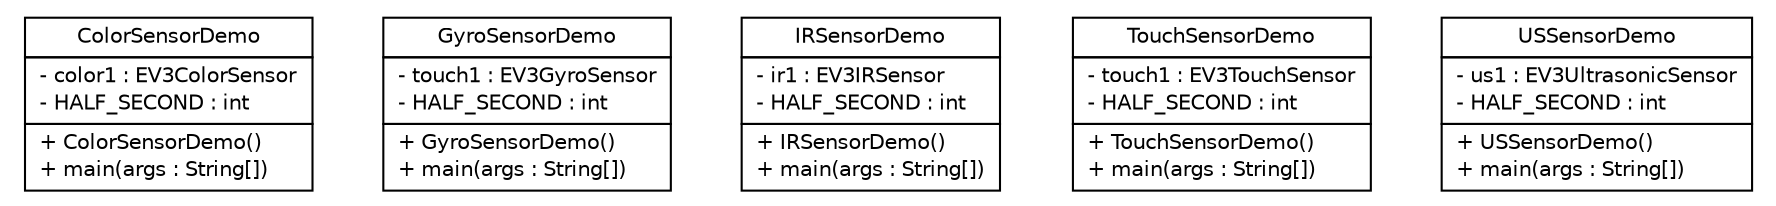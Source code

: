 #!/usr/local/bin/dot
#
# Class diagram 
# Generated by UMLGraph version R5_6-24-gf6e263 (http://www.umlgraph.org/)
#

digraph G {
	edge [fontname="Helvetica",fontsize=10,labelfontname="Helvetica",labelfontsize=10];
	node [fontname="Helvetica",fontsize=10,shape=plaintext];
	nodesep=0.25;
	ranksep=0.5;
	// ev3dev.examples.sensors.ColorSensorDemo
	c363 [label=<<table title="ev3dev.examples.sensors.ColorSensorDemo" border="0" cellborder="1" cellspacing="0" cellpadding="2" port="p" href="./ColorSensorDemo.html">
		<tr><td><table border="0" cellspacing="0" cellpadding="1">
<tr><td align="center" balign="center"> ColorSensorDemo </td></tr>
		</table></td></tr>
		<tr><td><table border="0" cellspacing="0" cellpadding="1">
<tr><td align="left" balign="left"> - color1 : EV3ColorSensor </td></tr>
<tr><td align="left" balign="left"> - HALF_SECOND : int </td></tr>
		</table></td></tr>
		<tr><td><table border="0" cellspacing="0" cellpadding="1">
<tr><td align="left" balign="left"> + ColorSensorDemo() </td></tr>
<tr><td align="left" balign="left"> + main(args : String[]) </td></tr>
		</table></td></tr>
		</table>>, URL="./ColorSensorDemo.html", fontname="Helvetica", fontcolor="black", fontsize=10.0];
	// ev3dev.examples.sensors.GyroSensorDemo
	c364 [label=<<table title="ev3dev.examples.sensors.GyroSensorDemo" border="0" cellborder="1" cellspacing="0" cellpadding="2" port="p" href="./GyroSensorDemo.html">
		<tr><td><table border="0" cellspacing="0" cellpadding="1">
<tr><td align="center" balign="center"> GyroSensorDemo </td></tr>
		</table></td></tr>
		<tr><td><table border="0" cellspacing="0" cellpadding="1">
<tr><td align="left" balign="left"> - touch1 : EV3GyroSensor </td></tr>
<tr><td align="left" balign="left"> - HALF_SECOND : int </td></tr>
		</table></td></tr>
		<tr><td><table border="0" cellspacing="0" cellpadding="1">
<tr><td align="left" balign="left"> + GyroSensorDemo() </td></tr>
<tr><td align="left" balign="left"> + main(args : String[]) </td></tr>
		</table></td></tr>
		</table>>, URL="./GyroSensorDemo.html", fontname="Helvetica", fontcolor="black", fontsize=10.0];
	// ev3dev.examples.sensors.IRSensorDemo
	c365 [label=<<table title="ev3dev.examples.sensors.IRSensorDemo" border="0" cellborder="1" cellspacing="0" cellpadding="2" port="p" href="./IRSensorDemo.html">
		<tr><td><table border="0" cellspacing="0" cellpadding="1">
<tr><td align="center" balign="center"> IRSensorDemo </td></tr>
		</table></td></tr>
		<tr><td><table border="0" cellspacing="0" cellpadding="1">
<tr><td align="left" balign="left"> - ir1 : EV3IRSensor </td></tr>
<tr><td align="left" balign="left"> - HALF_SECOND : int </td></tr>
		</table></td></tr>
		<tr><td><table border="0" cellspacing="0" cellpadding="1">
<tr><td align="left" balign="left"> + IRSensorDemo() </td></tr>
<tr><td align="left" balign="left"> + main(args : String[]) </td></tr>
		</table></td></tr>
		</table>>, URL="./IRSensorDemo.html", fontname="Helvetica", fontcolor="black", fontsize=10.0];
	// ev3dev.examples.sensors.TouchSensorDemo
	c366 [label=<<table title="ev3dev.examples.sensors.TouchSensorDemo" border="0" cellborder="1" cellspacing="0" cellpadding="2" port="p" href="./TouchSensorDemo.html">
		<tr><td><table border="0" cellspacing="0" cellpadding="1">
<tr><td align="center" balign="center"> TouchSensorDemo </td></tr>
		</table></td></tr>
		<tr><td><table border="0" cellspacing="0" cellpadding="1">
<tr><td align="left" balign="left"> - touch1 : EV3TouchSensor </td></tr>
<tr><td align="left" balign="left"> - HALF_SECOND : int </td></tr>
		</table></td></tr>
		<tr><td><table border="0" cellspacing="0" cellpadding="1">
<tr><td align="left" balign="left"> + TouchSensorDemo() </td></tr>
<tr><td align="left" balign="left"> + main(args : String[]) </td></tr>
		</table></td></tr>
		</table>>, URL="./TouchSensorDemo.html", fontname="Helvetica", fontcolor="black", fontsize=10.0];
	// ev3dev.examples.sensors.USSensorDemo
	c367 [label=<<table title="ev3dev.examples.sensors.USSensorDemo" border="0" cellborder="1" cellspacing="0" cellpadding="2" port="p" href="./USSensorDemo.html">
		<tr><td><table border="0" cellspacing="0" cellpadding="1">
<tr><td align="center" balign="center"> USSensorDemo </td></tr>
		</table></td></tr>
		<tr><td><table border="0" cellspacing="0" cellpadding="1">
<tr><td align="left" balign="left"> - us1 : EV3UltrasonicSensor </td></tr>
<tr><td align="left" balign="left"> - HALF_SECOND : int </td></tr>
		</table></td></tr>
		<tr><td><table border="0" cellspacing="0" cellpadding="1">
<tr><td align="left" balign="left"> + USSensorDemo() </td></tr>
<tr><td align="left" balign="left"> + main(args : String[]) </td></tr>
		</table></td></tr>
		</table>>, URL="./USSensorDemo.html", fontname="Helvetica", fontcolor="black", fontsize=10.0];
}

